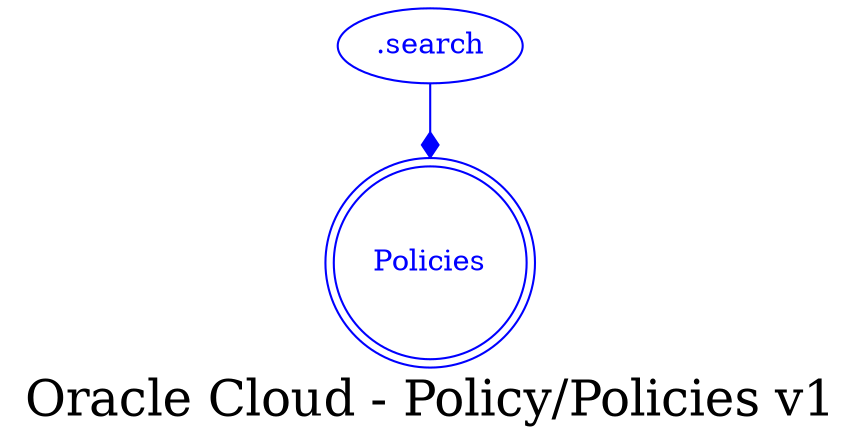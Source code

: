digraph LexiconGraph {
graph[label="Oracle Cloud - Policy/Policies v1", fontsize=24]
splines=true
"Policies" [color=blue, fontcolor=blue, shape=doublecircle]
".search" -> "Policies" [color=blue, fontcolor=blue, arrowhead=diamond, arrowtail=none]
".search" [color=blue, fontcolor=blue, shape=ellipse]
}
